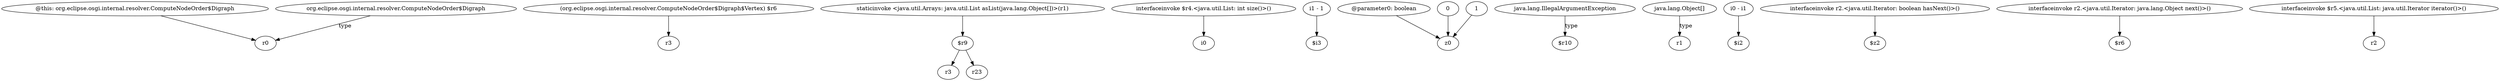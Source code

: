 digraph g {
0[label="@this: org.eclipse.osgi.internal.resolver.ComputeNodeOrder$Digraph"]
1[label="r0"]
0->1[label=""]
2[label="(org.eclipse.osgi.internal.resolver.ComputeNodeOrder$Digraph$Vertex) $r6"]
3[label="r3"]
2->3[label=""]
4[label="$r9"]
5[label="r3"]
4->5[label=""]
6[label="interfaceinvoke $r4.<java.util.List: int size()>()"]
7[label="i0"]
6->7[label=""]
8[label="i1 - 1"]
9[label="$i3"]
8->9[label=""]
10[label="@parameter0: boolean"]
11[label="z0"]
10->11[label=""]
12[label="org.eclipse.osgi.internal.resolver.ComputeNodeOrder$Digraph"]
12->1[label="type"]
13[label="java.lang.IllegalArgumentException"]
14[label="$r10"]
13->14[label="type"]
15[label="r23"]
4->15[label=""]
16[label="java.lang.Object[]"]
17[label="r1"]
16->17[label="type"]
18[label="i0 - i1"]
19[label="$i2"]
18->19[label=""]
20[label="0"]
20->11[label=""]
21[label="1"]
21->11[label=""]
22[label="interfaceinvoke r2.<java.util.Iterator: boolean hasNext()>()"]
23[label="$z2"]
22->23[label=""]
24[label="interfaceinvoke r2.<java.util.Iterator: java.lang.Object next()>()"]
25[label="$r6"]
24->25[label=""]
26[label="staticinvoke <java.util.Arrays: java.util.List asList(java.lang.Object[])>(r1)"]
26->4[label=""]
27[label="interfaceinvoke $r5.<java.util.List: java.util.Iterator iterator()>()"]
28[label="r2"]
27->28[label=""]
}